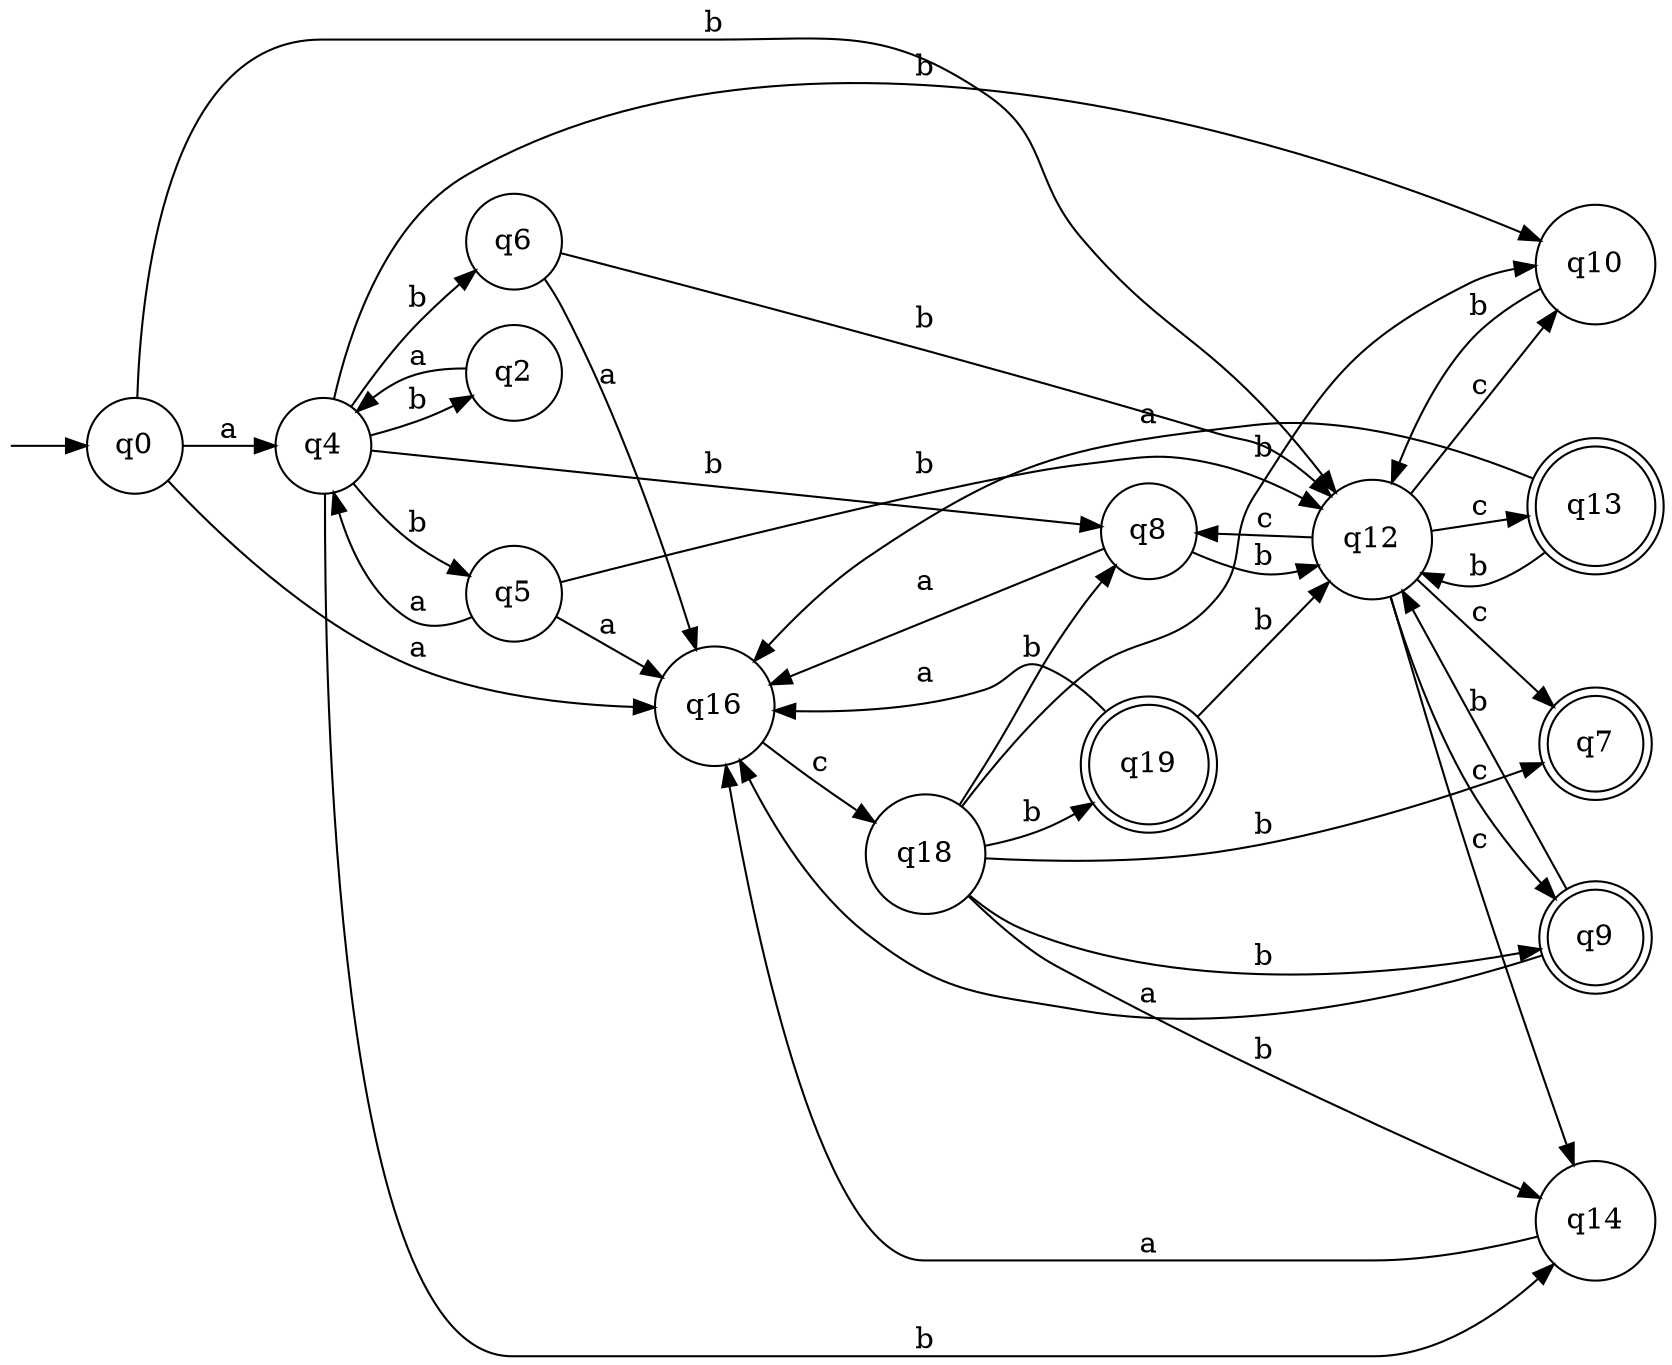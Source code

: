 digraph G {
  rankdir=LR;
  n__ [label="" shape=none width=.0];
  0 [shape=circle label="q0"];
  2 [shape=circle label="q2"];
  4 [shape=circle label="q4"];
  5 [shape=circle label="q5"];
  6 [shape=circle label="q6"];
  7 [shape=doublecircle label="q7"];
  8 [shape=circle label="q8"];
  9 [shape=doublecircle label="q9"];
  10 [shape=circle label="q10"];
  12 [shape=circle label="q12"];
  13 [shape=doublecircle label="q13"];
  14 [shape=circle label="q14"];
  16 [shape=circle label="q16"];
  18 [shape=circle label="q18"];
  19 [shape=doublecircle label="q19"];
  n__ -> 0;
  0 -> 4 [label="a"];
  0 -> 16 [label="a"];
  2 -> 4 [label="a"];
  5 -> 4 [label="a"];
  5 -> 16 [label="a"];
  6 -> 16 [label="a"];
  8 -> 16 [label="a"];
  9 -> 16 [label="a"];
  13 -> 16 [label="a"];
  14 -> 16 [label="a"];
  19 -> 16 [label="a"];
  0 -> 12 [label="b"];
  4 -> 5 [label="b"];
  4 -> 2 [label="b"];
  4 -> 6 [label="b"];
  4 -> 8 [label="b"];
  4 -> 10 [label="b"];
  4 -> 14 [label="b"];
  5 -> 12 [label="b"];
  6 -> 12 [label="b"];
  8 -> 12 [label="b"];
  9 -> 12 [label="b"];
  10 -> 12 [label="b"];
  13 -> 12 [label="b"];
  18 -> 19 [label="b"];
  18 -> 9 [label="b"];
  18 -> 8 [label="b"];
  18 -> 7 [label="b"];
  18 -> 10 [label="b"];
  18 -> 14 [label="b"];
  19 -> 12 [label="b"];
  12 -> 13 [label="c"];
  12 -> 9 [label="c"];
  12 -> 8 [label="c"];
  12 -> 7 [label="c"];
  12 -> 10 [label="c"];
  12 -> 14 [label="c"];
  16 -> 18 [label="c"];
}
